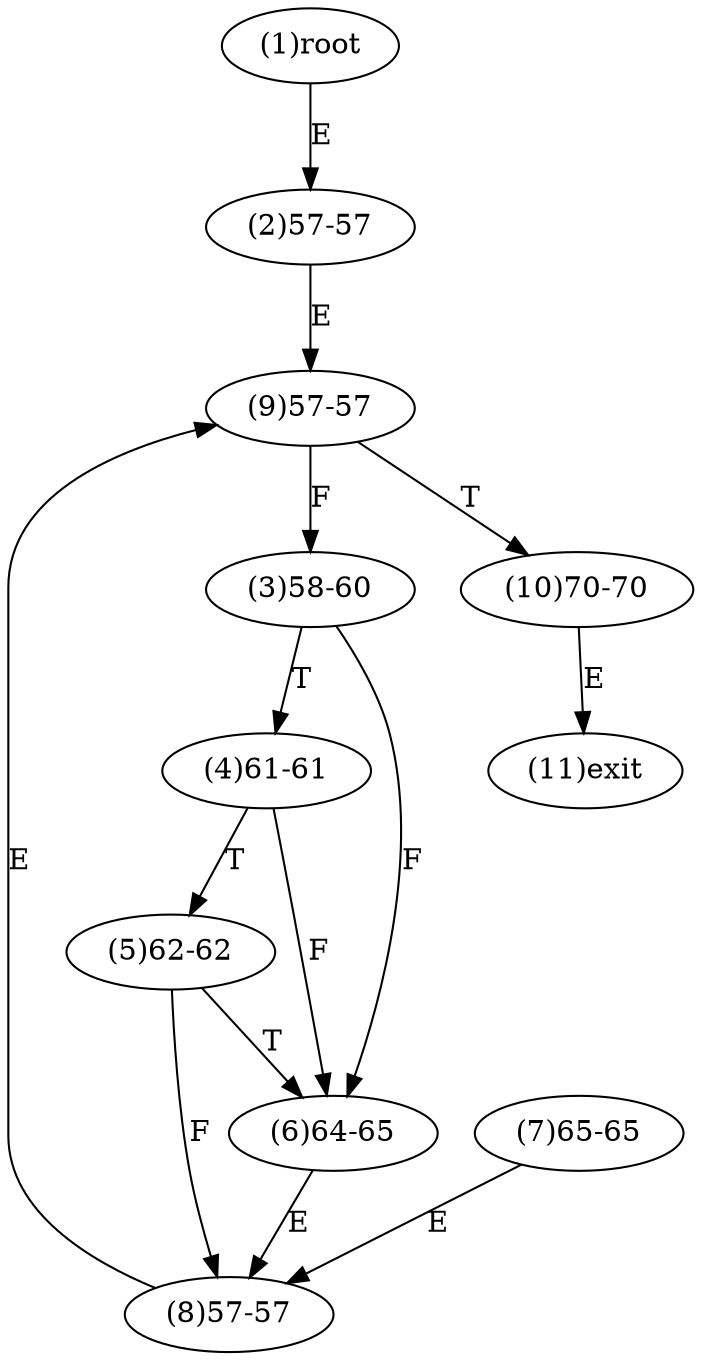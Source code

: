 digraph "" { 
1[ label="(1)root"];
2[ label="(2)57-57"];
3[ label="(3)58-60"];
4[ label="(4)61-61"];
5[ label="(5)62-62"];
6[ label="(6)64-65"];
7[ label="(7)65-65"];
8[ label="(8)57-57"];
9[ label="(9)57-57"];
10[ label="(10)70-70"];
11[ label="(11)exit"];
1->2[ label="E"];
2->9[ label="E"];
3->6[ label="F"];
3->4[ label="T"];
4->6[ label="F"];
4->5[ label="T"];
5->8[ label="F"];
5->6[ label="T"];
6->8[ label="E"];
7->8[ label="E"];
8->9[ label="E"];
9->3[ label="F"];
9->10[ label="T"];
10->11[ label="E"];
}